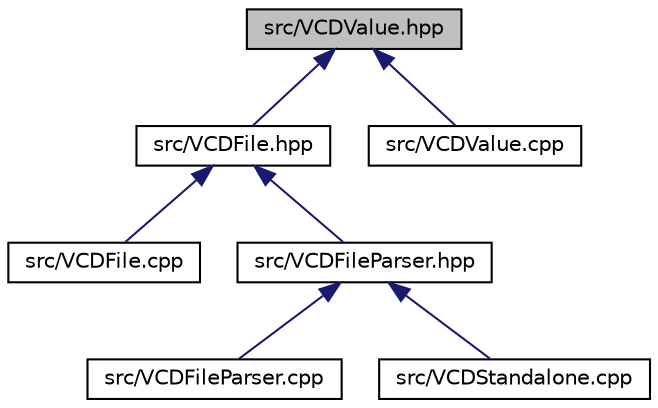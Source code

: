 digraph "src/VCDValue.hpp"
{
 // INTERACTIVE_SVG=YES
 // LATEX_PDF_SIZE
  edge [fontname="Helvetica",fontsize="10",labelfontname="Helvetica",labelfontsize="10"];
  node [fontname="Helvetica",fontsize="10",shape=record];
  Node1 [label="src/VCDValue.hpp",height=0.2,width=0.4,color="black", fillcolor="grey75", style="filled", fontcolor="black",tooltip=" "];
  Node1 -> Node2 [dir="back",color="midnightblue",fontsize="10",style="solid",fontname="Helvetica"];
  Node2 [label="src/VCDFile.hpp",height=0.2,width=0.4,color="black", fillcolor="white", style="filled",URL="$VCDFile_8hpp.html",tooltip=" "];
  Node2 -> Node3 [dir="back",color="midnightblue",fontsize="10",style="solid",fontname="Helvetica"];
  Node3 [label="src/VCDFile.cpp",height=0.2,width=0.4,color="black", fillcolor="white", style="filled",URL="$VCDFile_8cpp.html",tooltip=" "];
  Node2 -> Node4 [dir="back",color="midnightblue",fontsize="10",style="solid",fontname="Helvetica"];
  Node4 [label="src/VCDFileParser.hpp",height=0.2,width=0.4,color="black", fillcolor="white", style="filled",URL="$VCDFileParser_8hpp.html",tooltip="Contains the declaration of the parser driver class."];
  Node4 -> Node5 [dir="back",color="midnightblue",fontsize="10",style="solid",fontname="Helvetica"];
  Node5 [label="src/VCDFileParser.cpp",height=0.2,width=0.4,color="black", fillcolor="white", style="filled",URL="$VCDFileParser_8cpp.html",tooltip="Definition of the VCDFileParser class."];
  Node4 -> Node6 [dir="back",color="midnightblue",fontsize="10",style="solid",fontname="Helvetica"];
  Node6 [label="src/VCDStandalone.cpp",height=0.2,width=0.4,color="black", fillcolor="white", style="filled",URL="$VCDStandalone_8cpp.html",tooltip="Definition of the VCDFileParser class."];
  Node1 -> Node7 [dir="back",color="midnightblue",fontsize="10",style="solid",fontname="Helvetica"];
  Node7 [label="src/VCDValue.cpp",height=0.2,width=0.4,color="black", fillcolor="white", style="filled",URL="$VCDValue_8cpp.html",tooltip=" "];
}
